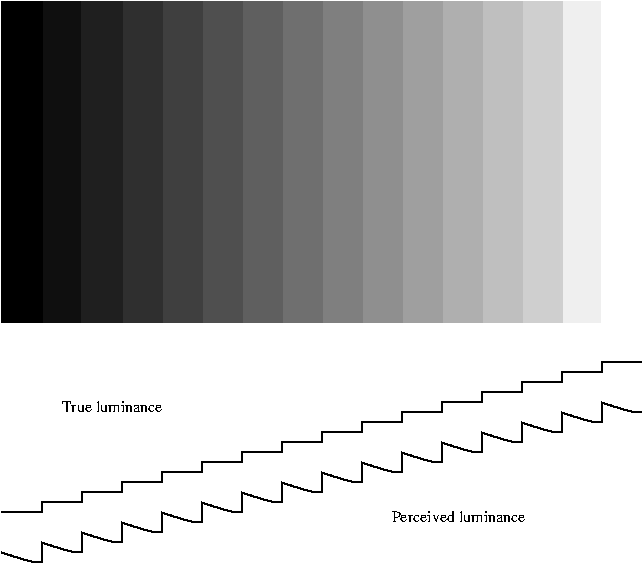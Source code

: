#FIG 3.2
Portrait
Center
Inches
A4      
100.00
Single
-2
1200 2
0 32 #0f0f0f
0 33 #1f1f1f
0 34 #2f2f2f
0 35 #3f3f3f
0 36 #4f4f4f
0 37 #5f5f5f
0 38 #6f6f6f
0 39 #7f7f7f
0 40 #8f8f8f
0 41 #9f9f9f
0 42 #afafaf
0 43 #bfbfbf
0 44 #cfcfcf
0 45 #efefef
2 2 0 1 45 45 0 0 20 0.000 0 0 -1 0 0 5
	 5400 600 5700 600 5700 3000 5400 3000 5400 600
2 2 0 1 44 44 0 0 20 0.000 0 0 -1 0 0 5
	 5100 600 5400 600 5400 3000 5100 3000 5100 600
2 2 0 1 43 43 0 0 20 0.000 0 0 -1 0 0 5
	 4800 600 5100 600 5100 3000 4800 3000 4800 600
2 2 0 1 42 42 0 0 20 0.000 0 0 -1 0 0 5
	 4500 600 4800 600 4800 3000 4500 3000 4500 600
2 2 0 1 7 7 0 0 20 0.000 0 0 -1 0 0 5
	 5700 600 6000 600 6000 3000 5700 3000 5700 600
2 2 0 1 41 41 0 0 20 0.000 0 0 -1 0 0 5
	 4200 600 4500 600 4500 3000 4200 3000 4200 600
2 2 0 1 40 40 0 0 20 0.000 0 0 -1 0 0 5
	 3900 600 4200 600 4200 3000 3900 3000 3900 600
2 2 0 1 39 39 0 0 20 0.000 0 0 -1 0 0 5
	 3600 600 3900 600 3900 3000 3600 3000 3600 600
2 2 0 1 38 38 0 0 20 0.000 0 0 -1 0 0 5
	 3300 600 3600 600 3600 3000 3300 3000 3300 600
2 2 0 1 37 37 0 0 20 0.000 0 0 -1 0 0 5
	 3000 600 3300 600 3300 3000 3000 3000 3000 600
2 2 0 1 36 36 0 0 20 0.000 0 0 -1 0 0 5
	 2700 600 3000 600 3000 3000 2700 3000 2700 600
2 2 0 1 35 35 0 0 20 0.000 0 0 -1 0 0 5
	 2400 600 2700 600 2700 3000 2400 3000 2400 600
2 2 0 1 34 34 0 0 20 0.000 0 0 -1 0 0 5
	 2100 600 2400 600 2400 3000 2100 3000 2100 600
2 2 0 1 32 32 0 0 20 0.000 0 0 -1 0 0 5
	 1500 600 1875 600 1875 3000 1500 3000 1500 600
2 2 0 1 0 0 0 0 20 0.000 0 0 -1 0 0 5
	 1200 600 1500 600 1500 3000 1200 3000 1200 600
2 2 0 1 33 33 0 0 20 0.000 0 0 -1 0 0 5
	 1800 600 2100 600 2100 3000 1800 3000 1800 600
2 1 0 1 0 7 50 0 -1 0.000 0 0 -1 0 0 2
	 5700 3300 5700 3375
2 1 0 1 0 7 50 0 -1 0.000 0 0 -1 0 0 2
	 5400 3375 5400 3450
2 1 0 1 0 7 50 0 -1 0.000 0 0 -1 0 0 2
	 5100 3450 5100 3525
2 1 0 1 0 7 50 0 -1 0.000 0 0 -1 0 0 2
	 4800 3525 4800 3600
2 1 0 1 0 7 50 0 -1 0.000 0 0 -1 0 0 2
	 4500 3600 4500 3675
2 1 0 1 0 7 50 0 -1 0.000 0 0 -1 0 0 2
	 4200 3675 4200 3750
2 1 0 1 0 7 50 0 -1 0.000 0 0 -1 0 0 2
	 3900 3750 3900 3825
2 1 0 1 0 7 50 0 -1 0.000 0 0 -1 0 0 2
	 3600 3825 3600 3900
2 1 0 1 0 7 50 0 -1 0.000 0 0 -1 0 0 2
	 3300 3900 3300 3975
2 1 0 1 0 7 50 0 -1 0.000 0 0 -1 0 0 2
	 3000 3975 3000 4050
2 1 0 1 0 7 50 0 -1 0.000 0 0 -1 0 0 2
	 2700 4050 2700 4125
2 1 0 1 0 7 50 0 -1 0.000 0 0 -1 0 0 2
	 2400 4125 2400 4200
2 1 0 1 0 7 50 0 -1 0.000 0 0 -1 0 0 2
	 2100 4200 2100 4275
2 1 0 1 0 7 50 0 -1 0.000 0 0 -1 0 0 2
	 1800 4275 1800 4350
2 1 0 1 0 7 50 0 -1 0.000 0 0 -1 0 0 2
	 1500 4350 1500 4425
2 1 0 1 0 7 50 0 -1 0.000 0 0 -1 0 0 2
	 5700 3600 5700 3750
2 1 0 1 0 7 50 0 -1 0.000 0 0 -1 0 0 2
	 5400 3675 5400 3825
2 1 0 1 0 7 50 0 -1 0.000 0 0 -1 0 0 2
	 5100 3750 5100 3900
2 1 0 1 0 7 50 0 -1 0.000 0 0 -1 0 0 2
	 4800 3825 4800 3975
2 1 0 1 0 7 50 0 -1 0.000 0 0 -1 0 0 2
	 4500 3900 4500 4050
2 1 0 1 0 7 50 0 -1 0.000 0 0 -1 0 0 2
	 4200 3975 4200 4125
2 1 0 1 0 7 50 0 -1 0.000 0 0 -1 0 0 2
	 3900 4050 3900 4200
2 1 0 1 0 7 50 0 -1 0.000 0 0 -1 0 0 2
	 3600 4125 3600 4275
2 1 0 1 0 7 50 0 -1 0.000 0 0 -1 0 0 2
	 3300 4200 3300 4350
2 1 0 1 0 7 50 0 -1 0.000 0 0 -1 0 0 2
	 3000 4275 3000 4425
2 1 0 1 0 7 50 0 -1 0.000 0 0 -1 0 0 2
	 2700 4350 2700 4500
2 1 0 1 0 7 50 0 -1 0.000 0 0 -1 0 0 2
	 2400 4425 2400 4575
2 1 0 1 0 7 50 0 -1 0.000 0 0 -1 0 0 2
	 2100 4500 2100 4650
2 1 0 1 0 7 50 0 -1 0.000 0 0 -1 0 0 2
	 1800 4575 1800 4725
2 1 0 1 0 7 50 0 -1 0.000 0 0 -1 0 0 2
	 1500 4650 1500 4800
3 0 0 1 0 7 50 0 -1 0.000 0 0 0 2
	 5700 3300 6000 3300
	 0.000 0.000
3 0 0 1 0 7 50 0 -1 0.000 0 0 0 2
	 5400 3375 5700 3375
	 0.000 0.000
3 0 0 1 0 7 50 0 -1 0.000 0 0 0 2
	 5100 3450 5400 3450
	 0.000 0.000
3 0 0 1 0 7 50 0 -1 0.000 0 0 0 2
	 4800 3525 5100 3525
	 0.000 0.000
3 0 0 1 0 7 50 0 -1 0.000 0 0 0 2
	 4500 3600 4800 3600
	 0.000 0.000
3 0 0 1 0 7 50 0 -1 0.000 0 0 0 2
	 4200 3675 4500 3675
	 0.000 0.000
3 0 0 1 0 7 50 0 -1 0.000 0 0 0 2
	 3900 3750 4200 3750
	 0.000 0.000
3 0 0 1 0 7 50 0 -1 0.000 0 0 0 2
	 3600 3825 3900 3825
	 0.000 0.000
3 0 0 1 0 7 50 0 -1 0.000 0 0 0 2
	 3300 3900 3600 3900
	 0.000 0.000
3 0 0 1 0 7 50 0 -1 0.000 0 0 0 2
	 3000 3975 3300 3975
	 0.000 0.000
3 0 0 1 0 7 50 0 -1 0.000 0 0 0 2
	 2700 4050 3000 4050
	 0.000 0.000
3 0 0 1 0 7 50 0 -1 0.000 0 0 0 2
	 2400 4125 2700 4125
	 0.000 0.000
3 0 0 1 0 7 50 0 -1 0.000 0 0 0 2
	 2100 4200 2400 4200
	 0.000 0.000
3 0 0 1 0 7 50 0 -1 0.000 0 0 0 2
	 1800 4275 2100 4275
	 0.000 0.000
3 0 0 1 0 7 50 0 -1 0.000 0 0 0 2
	 1500 4350 1800 4350
	 0.000 0.000
3 0 0 1 0 7 50 0 -1 0.000 0 0 0 2
	 1200 4425 1500 4425
	 0.000 0.000
3 0 0 1 0 7 50 0 -1 0.000 0 0 0 3
	 5700 3600 5925 3675 6000 3675
	 0.000 1.000 0.000
3 0 0 1 0 7 50 0 -1 0.000 0 0 0 3
	 5400 3675 5625 3750 5700 3750
	 0.000 1.000 0.000
3 0 0 1 0 7 50 0 -1 0.000 0 0 0 3
	 5100 3750 5325 3825 5400 3825
	 0.000 1.000 0.000
3 0 0 1 0 7 50 0 -1 0.000 0 0 0 3
	 4800 3825 5025 3900 5100 3900
	 0.000 1.000 0.000
3 0 0 1 0 7 50 0 -1 0.000 0 0 0 3
	 4500 3900 4725 3975 4800 3975
	 0.000 1.000 0.000
3 0 0 1 0 7 50 0 -1 0.000 0 0 0 3
	 4200 3975 4425 4050 4500 4050
	 0.000 1.000 0.000
3 0 0 1 0 7 50 0 -1 0.000 0 0 0 3
	 3900 4050 4125 4125 4200 4125
	 0.000 1.000 0.000
3 0 0 1 0 7 50 0 -1 0.000 0 0 0 3
	 3600 4125 3825 4200 3900 4200
	 0.000 1.000 0.000
3 0 0 1 0 7 50 0 -1 0.000 0 0 0 3
	 3300 4200 3525 4275 3600 4275
	 0.000 1.000 0.000
3 0 0 1 0 7 50 0 -1 0.000 0 0 0 3
	 3000 4275 3225 4350 3300 4350
	 0.000 1.000 0.000
3 0 0 1 0 7 50 0 -1 0.000 0 0 0 3
	 2700 4350 2925 4425 3000 4425
	 0.000 1.000 0.000
3 0 0 1 0 7 50 0 -1 0.000 0 0 0 3
	 2400 4425 2625 4500 2700 4500
	 0.000 1.000 0.000
3 0 0 1 0 7 50 0 -1 0.000 0 0 0 3
	 2100 4500 2325 4575 2400 4575
	 0.000 1.000 0.000
3 0 0 1 0 7 50 0 -1 0.000 0 0 0 3
	 1800 4575 2025 4650 2100 4650
	 0.000 1.000 0.000
3 0 0 1 0 7 50 0 -1 0.000 0 0 0 3
	 1500 4650 1725 4725 1800 4725
	 0.000 1.000 0.000
3 0 0 1 0 7 50 0 -1 0.000 0 0 0 3
	 1200 4725 1425 4800 1500 4800
	 0.000 1.000 0.000
4 0 0 50 -1 0 8 0.0000 2 135 1200 1650 3675 True luminance\001
4 0 0 50 -1 0 8 0.0000 2 180 1605 4125 4500 Perceived luminance\001
